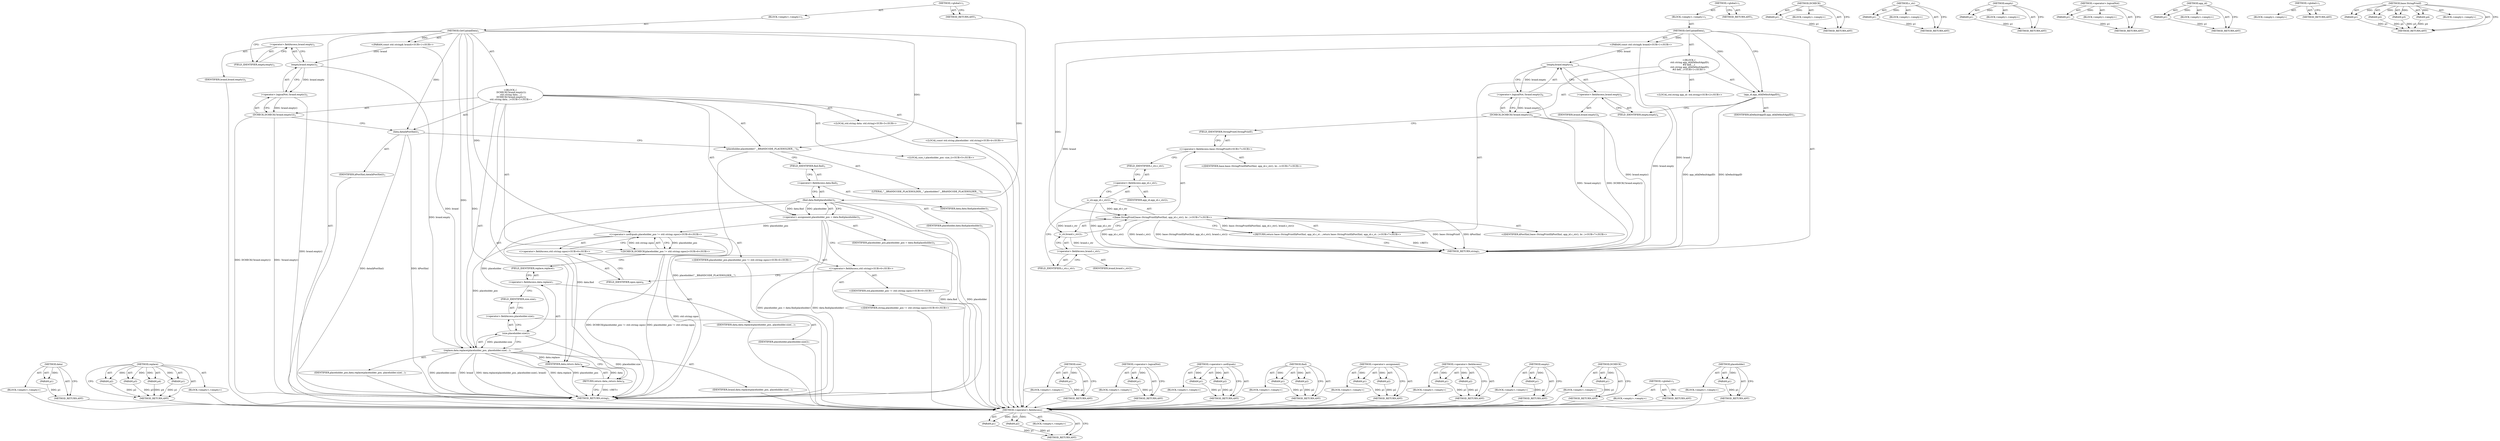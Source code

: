 digraph "base.StringPrintf" {
vulnerable_93 [label=<(METHOD,data)>];
vulnerable_94 [label=<(PARAM,p1)>];
vulnerable_95 [label=<(BLOCK,&lt;empty&gt;,&lt;empty&gt;)>];
vulnerable_96 [label=<(METHOD_RETURN,ANY)>];
vulnerable_116 [label=<(METHOD,replace)>];
vulnerable_117 [label=<(PARAM,p1)>];
vulnerable_118 [label=<(PARAM,p2)>];
vulnerable_119 [label=<(PARAM,p3)>];
vulnerable_120 [label=<(PARAM,p4)>];
vulnerable_121 [label=<(BLOCK,&lt;empty&gt;,&lt;empty&gt;)>];
vulnerable_122 [label=<(METHOD_RETURN,ANY)>];
vulnerable_6 [label=<(METHOD,&lt;global&gt;)<SUB>1</SUB>>];
vulnerable_7 [label=<(BLOCK,&lt;empty&gt;,&lt;empty&gt;)<SUB>1</SUB>>];
vulnerable_8 [label=<(METHOD,GetUploadData)<SUB>1</SUB>>];
vulnerable_9 [label="<(PARAM,const std::string&amp; brand)<SUB>1</SUB>>"];
vulnerable_10 [label="<(BLOCK,{
   DCHECK(!brand.empty());
  std::string data...,{
   DCHECK(!brand.empty());
  std::string data...)<SUB>1</SUB>>"];
vulnerable_11 [label=<(DCHECK,DCHECK(!brand.empty()))<SUB>2</SUB>>];
vulnerable_12 [label=<(&lt;operator&gt;.logicalNot,!brand.empty())<SUB>2</SUB>>];
vulnerable_13 [label=<(empty,brand.empty())<SUB>2</SUB>>];
vulnerable_14 [label=<(&lt;operator&gt;.fieldAccess,brand.empty)<SUB>2</SUB>>];
vulnerable_15 [label=<(IDENTIFIER,brand,brand.empty())<SUB>2</SUB>>];
vulnerable_16 [label=<(FIELD_IDENTIFIER,empty,empty)<SUB>2</SUB>>];
vulnerable_17 [label="<(LOCAL,std.string data: std.string)<SUB>3</SUB>>"];
vulnerable_18 [label=<(data,data(kPostXml))<SUB>3</SUB>>];
vulnerable_19 [label=<(IDENTIFIER,kPostXml,data(kPostXml))<SUB>3</SUB>>];
vulnerable_20 [label="<(LOCAL,const std.string placeholder: std.string)<SUB>4</SUB>>"];
vulnerable_21 [label=<(placeholder,placeholder(&quot;__BRANDCODE_PLACEHOLDER__&quot;))<SUB>4</SUB>>];
vulnerable_22 [label=<(LITERAL,&quot;__BRANDCODE_PLACEHOLDER__&quot;,placeholder(&quot;__BRANDCODE_PLACEHOLDER__&quot;))<SUB>4</SUB>>];
vulnerable_23 [label="<(LOCAL,size_t placeholder_pos: size_t)<SUB>5</SUB>>"];
vulnerable_24 [label=<(&lt;operator&gt;.assignment,placeholder_pos = data.find(placeholder))<SUB>5</SUB>>];
vulnerable_25 [label=<(IDENTIFIER,placeholder_pos,placeholder_pos = data.find(placeholder))<SUB>5</SUB>>];
vulnerable_26 [label=<(find,data.find(placeholder))<SUB>5</SUB>>];
vulnerable_27 [label=<(&lt;operator&gt;.fieldAccess,data.find)<SUB>5</SUB>>];
vulnerable_28 [label=<(IDENTIFIER,data,data.find(placeholder))<SUB>5</SUB>>];
vulnerable_29 [label=<(FIELD_IDENTIFIER,find,find)<SUB>5</SUB>>];
vulnerable_30 [label=<(IDENTIFIER,placeholder,data.find(placeholder))<SUB>5</SUB>>];
vulnerable_31 [label="<(DCHECK,DCHECK(placeholder_pos != std::string::npos))<SUB>6</SUB>>"];
vulnerable_32 [label="<(&lt;operator&gt;.notEquals,placeholder_pos != std::string::npos)<SUB>6</SUB>>"];
vulnerable_33 [label="<(IDENTIFIER,placeholder_pos,placeholder_pos != std::string::npos)<SUB>6</SUB>>"];
vulnerable_34 [label="<(&lt;operator&gt;.fieldAccess,std::string::npos)<SUB>6</SUB>>"];
vulnerable_35 [label="<(&lt;operator&gt;.fieldAccess,std::string)<SUB>6</SUB>>"];
vulnerable_36 [label="<(IDENTIFIER,std,placeholder_pos != std::string::npos)<SUB>6</SUB>>"];
vulnerable_37 [label="<(IDENTIFIER,string,placeholder_pos != std::string::npos)<SUB>6</SUB>>"];
vulnerable_38 [label=<(FIELD_IDENTIFIER,npos,npos)<SUB>6</SUB>>];
vulnerable_39 [label=<(replace,data.replace(placeholder_pos, placeholder.size(...)<SUB>7</SUB>>];
vulnerable_40 [label=<(&lt;operator&gt;.fieldAccess,data.replace)<SUB>7</SUB>>];
vulnerable_41 [label=<(IDENTIFIER,data,data.replace(placeholder_pos, placeholder.size(...)<SUB>7</SUB>>];
vulnerable_42 [label=<(FIELD_IDENTIFIER,replace,replace)<SUB>7</SUB>>];
vulnerable_43 [label=<(IDENTIFIER,placeholder_pos,data.replace(placeholder_pos, placeholder.size(...)<SUB>7</SUB>>];
vulnerable_44 [label=<(size,placeholder.size())<SUB>7</SUB>>];
vulnerable_45 [label=<(&lt;operator&gt;.fieldAccess,placeholder.size)<SUB>7</SUB>>];
vulnerable_46 [label=<(IDENTIFIER,placeholder,placeholder.size())<SUB>7</SUB>>];
vulnerable_47 [label=<(FIELD_IDENTIFIER,size,size)<SUB>7</SUB>>];
vulnerable_48 [label=<(IDENTIFIER,brand,data.replace(placeholder_pos, placeholder.size(...)<SUB>7</SUB>>];
vulnerable_49 [label=<(RETURN,return data;,return data;)<SUB>8</SUB>>];
vulnerable_50 [label=<(IDENTIFIER,data,return data;)<SUB>8</SUB>>];
vulnerable_51 [label=<(METHOD_RETURN,string)<SUB>1</SUB>>];
vulnerable_53 [label=<(METHOD_RETURN,ANY)<SUB>1</SUB>>];
vulnerable_123 [label=<(METHOD,size)>];
vulnerable_124 [label=<(PARAM,p1)>];
vulnerable_125 [label=<(BLOCK,&lt;empty&gt;,&lt;empty&gt;)>];
vulnerable_126 [label=<(METHOD_RETURN,ANY)>];
vulnerable_80 [label=<(METHOD,&lt;operator&gt;.logicalNot)>];
vulnerable_81 [label=<(PARAM,p1)>];
vulnerable_82 [label=<(BLOCK,&lt;empty&gt;,&lt;empty&gt;)>];
vulnerable_83 [label=<(METHOD_RETURN,ANY)>];
vulnerable_111 [label=<(METHOD,&lt;operator&gt;.notEquals)>];
vulnerable_112 [label=<(PARAM,p1)>];
vulnerable_113 [label=<(PARAM,p2)>];
vulnerable_114 [label=<(BLOCK,&lt;empty&gt;,&lt;empty&gt;)>];
vulnerable_115 [label=<(METHOD_RETURN,ANY)>];
vulnerable_106 [label=<(METHOD,find)>];
vulnerable_107 [label=<(PARAM,p1)>];
vulnerable_108 [label=<(PARAM,p2)>];
vulnerable_109 [label=<(BLOCK,&lt;empty&gt;,&lt;empty&gt;)>];
vulnerable_110 [label=<(METHOD_RETURN,ANY)>];
vulnerable_101 [label=<(METHOD,&lt;operator&gt;.assignment)>];
vulnerable_102 [label=<(PARAM,p1)>];
vulnerable_103 [label=<(PARAM,p2)>];
vulnerable_104 [label=<(BLOCK,&lt;empty&gt;,&lt;empty&gt;)>];
vulnerable_105 [label=<(METHOD_RETURN,ANY)>];
vulnerable_88 [label=<(METHOD,&lt;operator&gt;.fieldAccess)>];
vulnerable_89 [label=<(PARAM,p1)>];
vulnerable_90 [label=<(PARAM,p2)>];
vulnerable_91 [label=<(BLOCK,&lt;empty&gt;,&lt;empty&gt;)>];
vulnerable_92 [label=<(METHOD_RETURN,ANY)>];
vulnerable_84 [label=<(METHOD,empty)>];
vulnerable_85 [label=<(PARAM,p1)>];
vulnerable_86 [label=<(BLOCK,&lt;empty&gt;,&lt;empty&gt;)>];
vulnerable_87 [label=<(METHOD_RETURN,ANY)>];
vulnerable_76 [label=<(METHOD,DCHECK)>];
vulnerable_77 [label=<(PARAM,p1)>];
vulnerable_78 [label=<(BLOCK,&lt;empty&gt;,&lt;empty&gt;)>];
vulnerable_79 [label=<(METHOD_RETURN,ANY)>];
vulnerable_70 [label=<(METHOD,&lt;global&gt;)<SUB>1</SUB>>];
vulnerable_71 [label=<(BLOCK,&lt;empty&gt;,&lt;empty&gt;)>];
vulnerable_72 [label=<(METHOD_RETURN,ANY)>];
vulnerable_97 [label=<(METHOD,placeholder)>];
vulnerable_98 [label=<(PARAM,p1)>];
vulnerable_99 [label=<(BLOCK,&lt;empty&gt;,&lt;empty&gt;)>];
vulnerable_100 [label=<(METHOD_RETURN,ANY)>];
fixed_69 [label=<(METHOD,&lt;operator&gt;.fieldAccess)>];
fixed_70 [label=<(PARAM,p1)>];
fixed_71 [label=<(PARAM,p2)>];
fixed_72 [label=<(BLOCK,&lt;empty&gt;,&lt;empty&gt;)>];
fixed_73 [label=<(METHOD_RETURN,ANY)>];
fixed_6 [label=<(METHOD,&lt;global&gt;)<SUB>1</SUB>>];
fixed_7 [label=<(BLOCK,&lt;empty&gt;,&lt;empty&gt;)<SUB>1</SUB>>];
fixed_8 [label=<(METHOD,GetUploadData)<SUB>1</SUB>>];
fixed_9 [label="<(PARAM,const std::string&amp; brand)<SUB>1</SUB>>"];
fixed_10 [label="<(BLOCK,{
  std::string app_id(kDefaultAppID);
#if defi...,{
  std::string app_id(kDefaultAppID);
#if defi...)<SUB>1</SUB>>"];
fixed_11 [label="<(LOCAL,std.string app_id: std.string)<SUB>2</SUB>>"];
fixed_12 [label=<(app_id,app_id(kDefaultAppID))<SUB>2</SUB>>];
fixed_13 [label=<(IDENTIFIER,kDefaultAppID,app_id(kDefaultAppID))<SUB>2</SUB>>];
fixed_14 [label=<(DCHECK,DCHECK(!brand.empty()))<SUB>6</SUB>>];
fixed_15 [label=<(&lt;operator&gt;.logicalNot,!brand.empty())<SUB>6</SUB>>];
fixed_16 [label=<(empty,brand.empty())<SUB>6</SUB>>];
fixed_17 [label=<(&lt;operator&gt;.fieldAccess,brand.empty)<SUB>6</SUB>>];
fixed_18 [label=<(IDENTIFIER,brand,brand.empty())<SUB>6</SUB>>];
fixed_19 [label=<(FIELD_IDENTIFIER,empty,empty)<SUB>6</SUB>>];
fixed_20 [label="<(RETURN,return base::StringPrintf(kPostXml, app_id.c_st...,return base::StringPrintf(kPostXml, app_id.c_st...)<SUB>7</SUB>>"];
fixed_21 [label="<(base.StringPrintf,base::StringPrintf(kPostXml, app_id.c_str(), br...)<SUB>7</SUB>>"];
fixed_22 [label="<(&lt;operator&gt;.fieldAccess,base::StringPrintf)<SUB>7</SUB>>"];
fixed_23 [label="<(IDENTIFIER,base,base::StringPrintf(kPostXml, app_id.c_str(), br...)<SUB>7</SUB>>"];
fixed_24 [label=<(FIELD_IDENTIFIER,StringPrintf,StringPrintf)<SUB>7</SUB>>];
fixed_25 [label="<(IDENTIFIER,kPostXml,base::StringPrintf(kPostXml, app_id.c_str(), br...)<SUB>7</SUB>>"];
fixed_26 [label=<(c_str,app_id.c_str())<SUB>7</SUB>>];
fixed_27 [label=<(&lt;operator&gt;.fieldAccess,app_id.c_str)<SUB>7</SUB>>];
fixed_28 [label=<(IDENTIFIER,app_id,app_id.c_str())<SUB>7</SUB>>];
fixed_29 [label=<(FIELD_IDENTIFIER,c_str,c_str)<SUB>7</SUB>>];
fixed_30 [label=<(c_str,brand.c_str())<SUB>7</SUB>>];
fixed_31 [label=<(&lt;operator&gt;.fieldAccess,brand.c_str)<SUB>7</SUB>>];
fixed_32 [label=<(IDENTIFIER,brand,brand.c_str())<SUB>7</SUB>>];
fixed_33 [label=<(FIELD_IDENTIFIER,c_str,c_str)<SUB>7</SUB>>];
fixed_34 [label=<(METHOD_RETURN,string)<SUB>1</SUB>>];
fixed_36 [label=<(METHOD_RETURN,ANY)<SUB>1</SUB>>];
fixed_57 [label=<(METHOD,DCHECK)>];
fixed_58 [label=<(PARAM,p1)>];
fixed_59 [label=<(BLOCK,&lt;empty&gt;,&lt;empty&gt;)>];
fixed_60 [label=<(METHOD_RETURN,ANY)>];
fixed_81 [label=<(METHOD,c_str)>];
fixed_82 [label=<(PARAM,p1)>];
fixed_83 [label=<(BLOCK,&lt;empty&gt;,&lt;empty&gt;)>];
fixed_84 [label=<(METHOD_RETURN,ANY)>];
fixed_65 [label=<(METHOD,empty)>];
fixed_66 [label=<(PARAM,p1)>];
fixed_67 [label=<(BLOCK,&lt;empty&gt;,&lt;empty&gt;)>];
fixed_68 [label=<(METHOD_RETURN,ANY)>];
fixed_61 [label=<(METHOD,&lt;operator&gt;.logicalNot)>];
fixed_62 [label=<(PARAM,p1)>];
fixed_63 [label=<(BLOCK,&lt;empty&gt;,&lt;empty&gt;)>];
fixed_64 [label=<(METHOD_RETURN,ANY)>];
fixed_53 [label=<(METHOD,app_id)>];
fixed_54 [label=<(PARAM,p1)>];
fixed_55 [label=<(BLOCK,&lt;empty&gt;,&lt;empty&gt;)>];
fixed_56 [label=<(METHOD_RETURN,ANY)>];
fixed_47 [label=<(METHOD,&lt;global&gt;)<SUB>1</SUB>>];
fixed_48 [label=<(BLOCK,&lt;empty&gt;,&lt;empty&gt;)>];
fixed_49 [label=<(METHOD_RETURN,ANY)>];
fixed_74 [label=<(METHOD,base.StringPrintf)>];
fixed_75 [label=<(PARAM,p1)>];
fixed_76 [label=<(PARAM,p2)>];
fixed_77 [label=<(PARAM,p3)>];
fixed_78 [label=<(PARAM,p4)>];
fixed_79 [label=<(BLOCK,&lt;empty&gt;,&lt;empty&gt;)>];
fixed_80 [label=<(METHOD_RETURN,ANY)>];
vulnerable_93 -> vulnerable_94  [key=0, label="AST: "];
vulnerable_93 -> vulnerable_94  [key=1, label="DDG: "];
vulnerable_93 -> vulnerable_95  [key=0, label="AST: "];
vulnerable_93 -> vulnerable_96  [key=0, label="AST: "];
vulnerable_93 -> vulnerable_96  [key=1, label="CFG: "];
vulnerable_94 -> vulnerable_96  [key=0, label="DDG: p1"];
vulnerable_95 -> fixed_69  [key=0];
vulnerable_96 -> fixed_69  [key=0];
vulnerable_116 -> vulnerable_117  [key=0, label="AST: "];
vulnerable_116 -> vulnerable_117  [key=1, label="DDG: "];
vulnerable_116 -> vulnerable_121  [key=0, label="AST: "];
vulnerable_116 -> vulnerable_118  [key=0, label="AST: "];
vulnerable_116 -> vulnerable_118  [key=1, label="DDG: "];
vulnerable_116 -> vulnerable_122  [key=0, label="AST: "];
vulnerable_116 -> vulnerable_122  [key=1, label="CFG: "];
vulnerable_116 -> vulnerable_119  [key=0, label="AST: "];
vulnerable_116 -> vulnerable_119  [key=1, label="DDG: "];
vulnerable_116 -> vulnerable_120  [key=0, label="AST: "];
vulnerable_116 -> vulnerable_120  [key=1, label="DDG: "];
vulnerable_117 -> vulnerable_122  [key=0, label="DDG: p1"];
vulnerable_118 -> vulnerable_122  [key=0, label="DDG: p2"];
vulnerable_119 -> vulnerable_122  [key=0, label="DDG: p3"];
vulnerable_120 -> vulnerable_122  [key=0, label="DDG: p4"];
vulnerable_121 -> fixed_69  [key=0];
vulnerable_122 -> fixed_69  [key=0];
vulnerable_6 -> vulnerable_7  [key=0, label="AST: "];
vulnerable_6 -> vulnerable_53  [key=0, label="AST: "];
vulnerable_6 -> vulnerable_53  [key=1, label="CFG: "];
vulnerable_7 -> vulnerable_8  [key=0, label="AST: "];
vulnerable_8 -> vulnerable_9  [key=0, label="AST: "];
vulnerable_8 -> vulnerable_9  [key=1, label="DDG: "];
vulnerable_8 -> vulnerable_10  [key=0, label="AST: "];
vulnerable_8 -> vulnerable_51  [key=0, label="AST: "];
vulnerable_8 -> vulnerable_16  [key=0, label="CFG: "];
vulnerable_8 -> vulnerable_18  [key=0, label="DDG: "];
vulnerable_8 -> vulnerable_21  [key=0, label="DDG: "];
vulnerable_8 -> vulnerable_39  [key=0, label="DDG: "];
vulnerable_8 -> vulnerable_50  [key=0, label="DDG: "];
vulnerable_8 -> vulnerable_26  [key=0, label="DDG: "];
vulnerable_8 -> vulnerable_32  [key=0, label="DDG: "];
vulnerable_9 -> vulnerable_39  [key=0, label="DDG: brand"];
vulnerable_9 -> vulnerable_13  [key=0, label="DDG: brand"];
vulnerable_10 -> vulnerable_11  [key=0, label="AST: "];
vulnerable_10 -> vulnerable_17  [key=0, label="AST: "];
vulnerable_10 -> vulnerable_18  [key=0, label="AST: "];
vulnerable_10 -> vulnerable_20  [key=0, label="AST: "];
vulnerable_10 -> vulnerable_21  [key=0, label="AST: "];
vulnerable_10 -> vulnerable_23  [key=0, label="AST: "];
vulnerable_10 -> vulnerable_24  [key=0, label="AST: "];
vulnerable_10 -> vulnerable_31  [key=0, label="AST: "];
vulnerable_10 -> vulnerable_39  [key=0, label="AST: "];
vulnerable_10 -> vulnerable_49  [key=0, label="AST: "];
vulnerable_11 -> vulnerable_12  [key=0, label="AST: "];
vulnerable_11 -> vulnerable_18  [key=0, label="CFG: "];
vulnerable_11 -> vulnerable_51  [key=0, label="DDG: !brand.empty()"];
vulnerable_11 -> vulnerable_51  [key=1, label="DDG: DCHECK(!brand.empty())"];
vulnerable_12 -> vulnerable_13  [key=0, label="AST: "];
vulnerable_12 -> vulnerable_11  [key=0, label="CFG: "];
vulnerable_12 -> vulnerable_11  [key=1, label="DDG: brand.empty()"];
vulnerable_12 -> vulnerable_51  [key=0, label="DDG: brand.empty()"];
vulnerable_13 -> vulnerable_14  [key=0, label="AST: "];
vulnerable_13 -> vulnerable_12  [key=0, label="CFG: "];
vulnerable_13 -> vulnerable_12  [key=1, label="DDG: brand.empty"];
vulnerable_13 -> vulnerable_39  [key=0, label="DDG: brand.empty"];
vulnerable_14 -> vulnerable_15  [key=0, label="AST: "];
vulnerable_14 -> vulnerable_16  [key=0, label="AST: "];
vulnerable_14 -> vulnerable_13  [key=0, label="CFG: "];
vulnerable_15 -> fixed_69  [key=0];
vulnerable_16 -> vulnerable_14  [key=0, label="CFG: "];
vulnerable_17 -> fixed_69  [key=0];
vulnerable_18 -> vulnerable_19  [key=0, label="AST: "];
vulnerable_18 -> vulnerable_21  [key=0, label="CFG: "];
vulnerable_18 -> vulnerable_51  [key=0, label="DDG: data(kPostXml)"];
vulnerable_18 -> vulnerable_51  [key=1, label="DDG: kPostXml"];
vulnerable_19 -> fixed_69  [key=0];
vulnerable_20 -> fixed_69  [key=0];
vulnerable_21 -> vulnerable_22  [key=0, label="AST: "];
vulnerable_21 -> vulnerable_29  [key=0, label="CFG: "];
vulnerable_21 -> vulnerable_51  [key=0, label="DDG: placeholder(&quot;__BRANDCODE_PLACEHOLDER__&quot;)"];
vulnerable_22 -> fixed_69  [key=0];
vulnerable_23 -> fixed_69  [key=0];
vulnerable_24 -> vulnerable_25  [key=0, label="AST: "];
vulnerable_24 -> vulnerable_26  [key=0, label="AST: "];
vulnerable_24 -> vulnerable_35  [key=0, label="CFG: "];
vulnerable_24 -> vulnerable_51  [key=0, label="DDG: data.find(placeholder)"];
vulnerable_24 -> vulnerable_51  [key=1, label="DDG: placeholder_pos = data.find(placeholder)"];
vulnerable_24 -> vulnerable_32  [key=0, label="DDG: placeholder_pos"];
vulnerable_25 -> fixed_69  [key=0];
vulnerable_26 -> vulnerable_27  [key=0, label="AST: "];
vulnerable_26 -> vulnerable_30  [key=0, label="AST: "];
vulnerable_26 -> vulnerable_24  [key=0, label="CFG: "];
vulnerable_26 -> vulnerable_24  [key=1, label="DDG: data.find"];
vulnerable_26 -> vulnerable_24  [key=2, label="DDG: placeholder"];
vulnerable_26 -> vulnerable_51  [key=0, label="DDG: data.find"];
vulnerable_26 -> vulnerable_51  [key=1, label="DDG: placeholder"];
vulnerable_26 -> vulnerable_50  [key=0, label="DDG: data.find"];
vulnerable_26 -> vulnerable_44  [key=0, label="DDG: placeholder"];
vulnerable_27 -> vulnerable_28  [key=0, label="AST: "];
vulnerable_27 -> vulnerable_29  [key=0, label="AST: "];
vulnerable_27 -> vulnerable_26  [key=0, label="CFG: "];
vulnerable_28 -> fixed_69  [key=0];
vulnerable_29 -> vulnerable_27  [key=0, label="CFG: "];
vulnerable_30 -> fixed_69  [key=0];
vulnerable_31 -> vulnerable_32  [key=0, label="AST: "];
vulnerable_31 -> vulnerable_42  [key=0, label="CFG: "];
vulnerable_31 -> vulnerable_51  [key=0, label="DDG: placeholder_pos != std::string::npos"];
vulnerable_31 -> vulnerable_51  [key=1, label="DDG: DCHECK(placeholder_pos != std::string::npos)"];
vulnerable_32 -> vulnerable_33  [key=0, label="AST: "];
vulnerable_32 -> vulnerable_34  [key=0, label="AST: "];
vulnerable_32 -> vulnerable_31  [key=0, label="CFG: "];
vulnerable_32 -> vulnerable_31  [key=1, label="DDG: placeholder_pos"];
vulnerable_32 -> vulnerable_31  [key=2, label="DDG: std::string::npos"];
vulnerable_32 -> vulnerable_51  [key=0, label="DDG: std::string::npos"];
vulnerable_32 -> vulnerable_39  [key=0, label="DDG: placeholder_pos"];
vulnerable_33 -> fixed_69  [key=0];
vulnerable_34 -> vulnerable_35  [key=0, label="AST: "];
vulnerable_34 -> vulnerable_38  [key=0, label="AST: "];
vulnerable_34 -> vulnerable_32  [key=0, label="CFG: "];
vulnerable_35 -> vulnerable_36  [key=0, label="AST: "];
vulnerable_35 -> vulnerable_37  [key=0, label="AST: "];
vulnerable_35 -> vulnerable_38  [key=0, label="CFG: "];
vulnerable_36 -> fixed_69  [key=0];
vulnerable_37 -> fixed_69  [key=0];
vulnerable_38 -> vulnerable_34  [key=0, label="CFG: "];
vulnerable_39 -> vulnerable_40  [key=0, label="AST: "];
vulnerable_39 -> vulnerable_43  [key=0, label="AST: "];
vulnerable_39 -> vulnerable_44  [key=0, label="AST: "];
vulnerable_39 -> vulnerable_48  [key=0, label="AST: "];
vulnerable_39 -> vulnerable_49  [key=0, label="CFG: "];
vulnerable_39 -> vulnerable_51  [key=0, label="DDG: data.replace"];
vulnerable_39 -> vulnerable_51  [key=1, label="DDG: placeholder_pos"];
vulnerable_39 -> vulnerable_51  [key=2, label="DDG: placeholder.size()"];
vulnerable_39 -> vulnerable_51  [key=3, label="DDG: brand"];
vulnerable_39 -> vulnerable_51  [key=4, label="DDG: data.replace(placeholder_pos, placeholder.size(), brand)"];
vulnerable_39 -> vulnerable_50  [key=0, label="DDG: data.replace"];
vulnerable_40 -> vulnerable_41  [key=0, label="AST: "];
vulnerable_40 -> vulnerable_42  [key=0, label="AST: "];
vulnerable_40 -> vulnerable_47  [key=0, label="CFG: "];
vulnerable_41 -> fixed_69  [key=0];
vulnerable_42 -> vulnerable_40  [key=0, label="CFG: "];
vulnerable_43 -> fixed_69  [key=0];
vulnerable_44 -> vulnerable_45  [key=0, label="AST: "];
vulnerable_44 -> vulnerable_39  [key=0, label="CFG: "];
vulnerable_44 -> vulnerable_39  [key=1, label="DDG: placeholder.size"];
vulnerable_44 -> vulnerable_51  [key=0, label="DDG: placeholder.size"];
vulnerable_45 -> vulnerable_46  [key=0, label="AST: "];
vulnerable_45 -> vulnerable_47  [key=0, label="AST: "];
vulnerable_45 -> vulnerable_44  [key=0, label="CFG: "];
vulnerable_46 -> fixed_69  [key=0];
vulnerable_47 -> vulnerable_45  [key=0, label="CFG: "];
vulnerable_48 -> fixed_69  [key=0];
vulnerable_49 -> vulnerable_50  [key=0, label="AST: "];
vulnerable_49 -> vulnerable_51  [key=0, label="CFG: "];
vulnerable_49 -> vulnerable_51  [key=1, label="DDG: &lt;RET&gt;"];
vulnerable_50 -> vulnerable_49  [key=0, label="DDG: data"];
vulnerable_51 -> fixed_69  [key=0];
vulnerable_53 -> fixed_69  [key=0];
vulnerable_123 -> vulnerable_124  [key=0, label="AST: "];
vulnerable_123 -> vulnerable_124  [key=1, label="DDG: "];
vulnerable_123 -> vulnerable_125  [key=0, label="AST: "];
vulnerable_123 -> vulnerable_126  [key=0, label="AST: "];
vulnerable_123 -> vulnerable_126  [key=1, label="CFG: "];
vulnerable_124 -> vulnerable_126  [key=0, label="DDG: p1"];
vulnerable_125 -> fixed_69  [key=0];
vulnerable_126 -> fixed_69  [key=0];
vulnerable_80 -> vulnerable_81  [key=0, label="AST: "];
vulnerable_80 -> vulnerable_81  [key=1, label="DDG: "];
vulnerable_80 -> vulnerable_82  [key=0, label="AST: "];
vulnerable_80 -> vulnerable_83  [key=0, label="AST: "];
vulnerable_80 -> vulnerable_83  [key=1, label="CFG: "];
vulnerable_81 -> vulnerable_83  [key=0, label="DDG: p1"];
vulnerable_82 -> fixed_69  [key=0];
vulnerable_83 -> fixed_69  [key=0];
vulnerable_111 -> vulnerable_112  [key=0, label="AST: "];
vulnerable_111 -> vulnerable_112  [key=1, label="DDG: "];
vulnerable_111 -> vulnerable_114  [key=0, label="AST: "];
vulnerable_111 -> vulnerable_113  [key=0, label="AST: "];
vulnerable_111 -> vulnerable_113  [key=1, label="DDG: "];
vulnerable_111 -> vulnerable_115  [key=0, label="AST: "];
vulnerable_111 -> vulnerable_115  [key=1, label="CFG: "];
vulnerable_112 -> vulnerable_115  [key=0, label="DDG: p1"];
vulnerable_113 -> vulnerable_115  [key=0, label="DDG: p2"];
vulnerable_114 -> fixed_69  [key=0];
vulnerable_115 -> fixed_69  [key=0];
vulnerable_106 -> vulnerable_107  [key=0, label="AST: "];
vulnerable_106 -> vulnerable_107  [key=1, label="DDG: "];
vulnerable_106 -> vulnerable_109  [key=0, label="AST: "];
vulnerable_106 -> vulnerable_108  [key=0, label="AST: "];
vulnerable_106 -> vulnerable_108  [key=1, label="DDG: "];
vulnerable_106 -> vulnerable_110  [key=0, label="AST: "];
vulnerable_106 -> vulnerable_110  [key=1, label="CFG: "];
vulnerable_107 -> vulnerable_110  [key=0, label="DDG: p1"];
vulnerable_108 -> vulnerable_110  [key=0, label="DDG: p2"];
vulnerable_109 -> fixed_69  [key=0];
vulnerable_110 -> fixed_69  [key=0];
vulnerable_101 -> vulnerable_102  [key=0, label="AST: "];
vulnerable_101 -> vulnerable_102  [key=1, label="DDG: "];
vulnerable_101 -> vulnerable_104  [key=0, label="AST: "];
vulnerable_101 -> vulnerable_103  [key=0, label="AST: "];
vulnerable_101 -> vulnerable_103  [key=1, label="DDG: "];
vulnerable_101 -> vulnerable_105  [key=0, label="AST: "];
vulnerable_101 -> vulnerable_105  [key=1, label="CFG: "];
vulnerable_102 -> vulnerable_105  [key=0, label="DDG: p1"];
vulnerable_103 -> vulnerable_105  [key=0, label="DDG: p2"];
vulnerable_104 -> fixed_69  [key=0];
vulnerable_105 -> fixed_69  [key=0];
vulnerable_88 -> vulnerable_89  [key=0, label="AST: "];
vulnerable_88 -> vulnerable_89  [key=1, label="DDG: "];
vulnerable_88 -> vulnerable_91  [key=0, label="AST: "];
vulnerable_88 -> vulnerable_90  [key=0, label="AST: "];
vulnerable_88 -> vulnerable_90  [key=1, label="DDG: "];
vulnerable_88 -> vulnerable_92  [key=0, label="AST: "];
vulnerable_88 -> vulnerable_92  [key=1, label="CFG: "];
vulnerable_89 -> vulnerable_92  [key=0, label="DDG: p1"];
vulnerable_90 -> vulnerable_92  [key=0, label="DDG: p2"];
vulnerable_91 -> fixed_69  [key=0];
vulnerable_92 -> fixed_69  [key=0];
vulnerable_84 -> vulnerable_85  [key=0, label="AST: "];
vulnerable_84 -> vulnerable_85  [key=1, label="DDG: "];
vulnerable_84 -> vulnerable_86  [key=0, label="AST: "];
vulnerable_84 -> vulnerable_87  [key=0, label="AST: "];
vulnerable_84 -> vulnerable_87  [key=1, label="CFG: "];
vulnerable_85 -> vulnerable_87  [key=0, label="DDG: p1"];
vulnerable_86 -> fixed_69  [key=0];
vulnerable_87 -> fixed_69  [key=0];
vulnerable_76 -> vulnerable_77  [key=0, label="AST: "];
vulnerable_76 -> vulnerable_77  [key=1, label="DDG: "];
vulnerable_76 -> vulnerable_78  [key=0, label="AST: "];
vulnerable_76 -> vulnerable_79  [key=0, label="AST: "];
vulnerable_76 -> vulnerable_79  [key=1, label="CFG: "];
vulnerable_77 -> vulnerable_79  [key=0, label="DDG: p1"];
vulnerable_78 -> fixed_69  [key=0];
vulnerable_79 -> fixed_69  [key=0];
vulnerable_70 -> vulnerable_71  [key=0, label="AST: "];
vulnerable_70 -> vulnerable_72  [key=0, label="AST: "];
vulnerable_70 -> vulnerable_72  [key=1, label="CFG: "];
vulnerable_71 -> fixed_69  [key=0];
vulnerable_72 -> fixed_69  [key=0];
vulnerable_97 -> vulnerable_98  [key=0, label="AST: "];
vulnerable_97 -> vulnerable_98  [key=1, label="DDG: "];
vulnerable_97 -> vulnerable_99  [key=0, label="AST: "];
vulnerable_97 -> vulnerable_100  [key=0, label="AST: "];
vulnerable_97 -> vulnerable_100  [key=1, label="CFG: "];
vulnerable_98 -> vulnerable_100  [key=0, label="DDG: p1"];
vulnerable_99 -> fixed_69  [key=0];
vulnerable_100 -> fixed_69  [key=0];
fixed_69 -> fixed_70  [key=0, label="AST: "];
fixed_69 -> fixed_70  [key=1, label="DDG: "];
fixed_69 -> fixed_72  [key=0, label="AST: "];
fixed_69 -> fixed_71  [key=0, label="AST: "];
fixed_69 -> fixed_71  [key=1, label="DDG: "];
fixed_69 -> fixed_73  [key=0, label="AST: "];
fixed_69 -> fixed_73  [key=1, label="CFG: "];
fixed_70 -> fixed_73  [key=0, label="DDG: p1"];
fixed_71 -> fixed_73  [key=0, label="DDG: p2"];
fixed_6 -> fixed_7  [key=0, label="AST: "];
fixed_6 -> fixed_36  [key=0, label="AST: "];
fixed_6 -> fixed_36  [key=1, label="CFG: "];
fixed_7 -> fixed_8  [key=0, label="AST: "];
fixed_8 -> fixed_9  [key=0, label="AST: "];
fixed_8 -> fixed_9  [key=1, label="DDG: "];
fixed_8 -> fixed_10  [key=0, label="AST: "];
fixed_8 -> fixed_34  [key=0, label="AST: "];
fixed_8 -> fixed_12  [key=0, label="CFG: "];
fixed_8 -> fixed_12  [key=1, label="DDG: "];
fixed_8 -> fixed_21  [key=0, label="DDG: "];
fixed_9 -> fixed_34  [key=0, label="DDG: brand"];
fixed_9 -> fixed_16  [key=0, label="DDG: brand"];
fixed_9 -> fixed_30  [key=0, label="DDG: brand"];
fixed_10 -> fixed_11  [key=0, label="AST: "];
fixed_10 -> fixed_12  [key=0, label="AST: "];
fixed_10 -> fixed_14  [key=0, label="AST: "];
fixed_10 -> fixed_20  [key=0, label="AST: "];
fixed_12 -> fixed_13  [key=0, label="AST: "];
fixed_12 -> fixed_19  [key=0, label="CFG: "];
fixed_12 -> fixed_34  [key=0, label="DDG: app_id(kDefaultAppID)"];
fixed_12 -> fixed_34  [key=1, label="DDG: kDefaultAppID"];
fixed_14 -> fixed_15  [key=0, label="AST: "];
fixed_14 -> fixed_24  [key=0, label="CFG: "];
fixed_14 -> fixed_34  [key=0, label="DDG: !brand.empty()"];
fixed_14 -> fixed_34  [key=1, label="DDG: DCHECK(!brand.empty())"];
fixed_15 -> fixed_16  [key=0, label="AST: "];
fixed_15 -> fixed_14  [key=0, label="CFG: "];
fixed_15 -> fixed_14  [key=1, label="DDG: brand.empty()"];
fixed_15 -> fixed_34  [key=0, label="DDG: brand.empty()"];
fixed_16 -> fixed_17  [key=0, label="AST: "];
fixed_16 -> fixed_15  [key=0, label="CFG: "];
fixed_16 -> fixed_15  [key=1, label="DDG: brand.empty"];
fixed_16 -> fixed_34  [key=0, label="DDG: brand.empty"];
fixed_17 -> fixed_18  [key=0, label="AST: "];
fixed_17 -> fixed_19  [key=0, label="AST: "];
fixed_17 -> fixed_16  [key=0, label="CFG: "];
fixed_19 -> fixed_17  [key=0, label="CFG: "];
fixed_20 -> fixed_21  [key=0, label="AST: "];
fixed_20 -> fixed_34  [key=0, label="CFG: "];
fixed_20 -> fixed_34  [key=1, label="DDG: &lt;RET&gt;"];
fixed_21 -> fixed_22  [key=0, label="AST: "];
fixed_21 -> fixed_25  [key=0, label="AST: "];
fixed_21 -> fixed_26  [key=0, label="AST: "];
fixed_21 -> fixed_30  [key=0, label="AST: "];
fixed_21 -> fixed_20  [key=0, label="CFG: "];
fixed_21 -> fixed_20  [key=1, label="DDG: base::StringPrintf(kPostXml, app_id.c_str(), brand.c_str())"];
fixed_21 -> fixed_34  [key=0, label="DDG: base::StringPrintf"];
fixed_21 -> fixed_34  [key=1, label="DDG: kPostXml"];
fixed_21 -> fixed_34  [key=2, label="DDG: app_id.c_str()"];
fixed_21 -> fixed_34  [key=3, label="DDG: brand.c_str()"];
fixed_21 -> fixed_34  [key=4, label="DDG: base::StringPrintf(kPostXml, app_id.c_str(), brand.c_str())"];
fixed_22 -> fixed_23  [key=0, label="AST: "];
fixed_22 -> fixed_24  [key=0, label="AST: "];
fixed_22 -> fixed_29  [key=0, label="CFG: "];
fixed_24 -> fixed_22  [key=0, label="CFG: "];
fixed_26 -> fixed_27  [key=0, label="AST: "];
fixed_26 -> fixed_33  [key=0, label="CFG: "];
fixed_26 -> fixed_34  [key=0, label="DDG: app_id.c_str"];
fixed_26 -> fixed_21  [key=0, label="DDG: app_id.c_str"];
fixed_27 -> fixed_28  [key=0, label="AST: "];
fixed_27 -> fixed_29  [key=0, label="AST: "];
fixed_27 -> fixed_26  [key=0, label="CFG: "];
fixed_29 -> fixed_27  [key=0, label="CFG: "];
fixed_30 -> fixed_31  [key=0, label="AST: "];
fixed_30 -> fixed_21  [key=0, label="CFG: "];
fixed_30 -> fixed_21  [key=1, label="DDG: brand.c_str"];
fixed_30 -> fixed_34  [key=0, label="DDG: brand.c_str"];
fixed_31 -> fixed_32  [key=0, label="AST: "];
fixed_31 -> fixed_33  [key=0, label="AST: "];
fixed_31 -> fixed_30  [key=0, label="CFG: "];
fixed_33 -> fixed_31  [key=0, label="CFG: "];
fixed_57 -> fixed_58  [key=0, label="AST: "];
fixed_57 -> fixed_58  [key=1, label="DDG: "];
fixed_57 -> fixed_59  [key=0, label="AST: "];
fixed_57 -> fixed_60  [key=0, label="AST: "];
fixed_57 -> fixed_60  [key=1, label="CFG: "];
fixed_58 -> fixed_60  [key=0, label="DDG: p1"];
fixed_81 -> fixed_82  [key=0, label="AST: "];
fixed_81 -> fixed_82  [key=1, label="DDG: "];
fixed_81 -> fixed_83  [key=0, label="AST: "];
fixed_81 -> fixed_84  [key=0, label="AST: "];
fixed_81 -> fixed_84  [key=1, label="CFG: "];
fixed_82 -> fixed_84  [key=0, label="DDG: p1"];
fixed_65 -> fixed_66  [key=0, label="AST: "];
fixed_65 -> fixed_66  [key=1, label="DDG: "];
fixed_65 -> fixed_67  [key=0, label="AST: "];
fixed_65 -> fixed_68  [key=0, label="AST: "];
fixed_65 -> fixed_68  [key=1, label="CFG: "];
fixed_66 -> fixed_68  [key=0, label="DDG: p1"];
fixed_61 -> fixed_62  [key=0, label="AST: "];
fixed_61 -> fixed_62  [key=1, label="DDG: "];
fixed_61 -> fixed_63  [key=0, label="AST: "];
fixed_61 -> fixed_64  [key=0, label="AST: "];
fixed_61 -> fixed_64  [key=1, label="CFG: "];
fixed_62 -> fixed_64  [key=0, label="DDG: p1"];
fixed_53 -> fixed_54  [key=0, label="AST: "];
fixed_53 -> fixed_54  [key=1, label="DDG: "];
fixed_53 -> fixed_55  [key=0, label="AST: "];
fixed_53 -> fixed_56  [key=0, label="AST: "];
fixed_53 -> fixed_56  [key=1, label="CFG: "];
fixed_54 -> fixed_56  [key=0, label="DDG: p1"];
fixed_47 -> fixed_48  [key=0, label="AST: "];
fixed_47 -> fixed_49  [key=0, label="AST: "];
fixed_47 -> fixed_49  [key=1, label="CFG: "];
fixed_74 -> fixed_75  [key=0, label="AST: "];
fixed_74 -> fixed_75  [key=1, label="DDG: "];
fixed_74 -> fixed_79  [key=0, label="AST: "];
fixed_74 -> fixed_76  [key=0, label="AST: "];
fixed_74 -> fixed_76  [key=1, label="DDG: "];
fixed_74 -> fixed_80  [key=0, label="AST: "];
fixed_74 -> fixed_80  [key=1, label="CFG: "];
fixed_74 -> fixed_77  [key=0, label="AST: "];
fixed_74 -> fixed_77  [key=1, label="DDG: "];
fixed_74 -> fixed_78  [key=0, label="AST: "];
fixed_74 -> fixed_78  [key=1, label="DDG: "];
fixed_75 -> fixed_80  [key=0, label="DDG: p1"];
fixed_76 -> fixed_80  [key=0, label="DDG: p2"];
fixed_77 -> fixed_80  [key=0, label="DDG: p3"];
fixed_78 -> fixed_80  [key=0, label="DDG: p4"];
}
